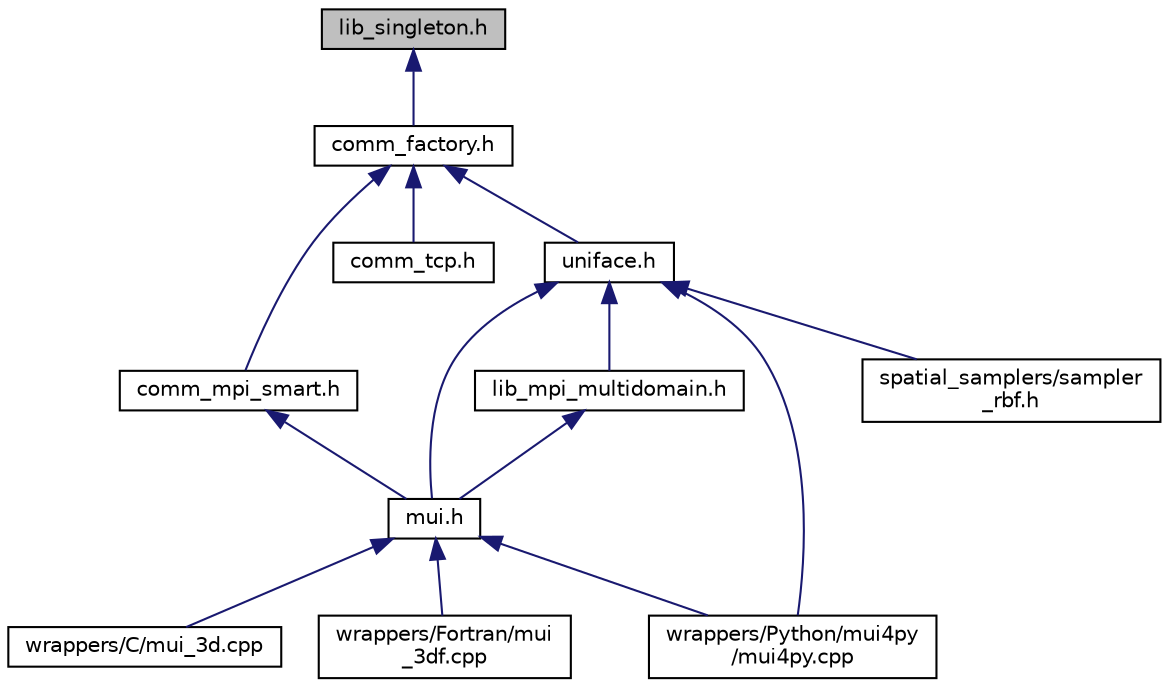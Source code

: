 digraph "lib_singleton.h"
{
 // LATEX_PDF_SIZE
  edge [fontname="Helvetica",fontsize="10",labelfontname="Helvetica",labelfontsize="10"];
  node [fontname="Helvetica",fontsize="10",shape=record];
  Node1 [label="lib_singleton.h",height=0.2,width=0.4,color="black", fillcolor="grey75", style="filled", fontcolor="black",tooltip="Base class to contain communicator in comm_factory.h."];
  Node1 -> Node2 [dir="back",color="midnightblue",fontsize="10",style="solid",fontname="Helvetica"];
  Node2 [label="comm_factory.h",height=0.2,width=0.4,color="black", fillcolor="white", style="filled",URL="$comm__factory_8h.html",tooltip="Structures and methods to create a new communicator based on chosen protocols."];
  Node2 -> Node3 [dir="back",color="midnightblue",fontsize="10",style="solid",fontname="Helvetica"];
  Node3 [label="comm_mpi_smart.h",height=0.2,width=0.4,color="black", fillcolor="white", style="filled",URL="$comm__mpi__smart_8h.html",tooltip="Structures and methods for a smart (communication reducing) communicator type."];
  Node3 -> Node4 [dir="back",color="midnightblue",fontsize="10",style="solid",fontname="Helvetica"];
  Node4 [label="mui.h",height=0.2,width=0.4,color="black", fillcolor="white", style="filled",URL="$mui_8h.html",tooltip="The main header file for MUI. Usually the only file that needs to be included in order to integrate i..."];
  Node4 -> Node5 [dir="back",color="midnightblue",fontsize="10",style="solid",fontname="Helvetica"];
  Node5 [label="wrappers/C/mui_3d.cpp",height=0.2,width=0.4,color="black", fillcolor="white", style="filled",URL="$mui__3d_8cpp.html",tooltip=" "];
  Node4 -> Node6 [dir="back",color="midnightblue",fontsize="10",style="solid",fontname="Helvetica"];
  Node6 [label="wrappers/Fortran/mui\l_3df.cpp",height=0.2,width=0.4,color="black", fillcolor="white", style="filled",URL="$mui__3df_8cpp.html",tooltip=" "];
  Node4 -> Node7 [dir="back",color="midnightblue",fontsize="10",style="solid",fontname="Helvetica"];
  Node7 [label="wrappers/Python/mui4py\l/mui4py.cpp",height=0.2,width=0.4,color="black", fillcolor="white", style="filled",URL="$mui4py_8cpp.html",tooltip=" "];
  Node2 -> Node8 [dir="back",color="midnightblue",fontsize="10",style="solid",fontname="Helvetica"];
  Node8 [label="comm_tcp.h",height=0.2,width=0.4,color="black", fillcolor="white", style="filled",URL="$comm__tcp_8h.html",tooltip="File containing class definition of base TCP communicator."];
  Node2 -> Node9 [dir="back",color="midnightblue",fontsize="10",style="solid",fontname="Helvetica"];
  Node9 [label="uniface.h",height=0.2,width=0.4,color="black", fillcolor="white", style="filled",URL="$uniface_8h.html",tooltip="Provides the majority of the useful functionality for MUI, including all fetch, commit and push funct..."];
  Node9 -> Node10 [dir="back",color="midnightblue",fontsize="10",style="solid",fontname="Helvetica"];
  Node10 [label="lib_mpi_multidomain.h",height=0.2,width=0.4,color="black", fillcolor="white", style="filled",URL="$lib__mpi__multidomain_8h.html",tooltip="Provides helper functions for creating and synchronising multiple MUI interfaces for a single domain."];
  Node10 -> Node4 [dir="back",color="midnightblue",fontsize="10",style="solid",fontname="Helvetica"];
  Node9 -> Node4 [dir="back",color="midnightblue",fontsize="10",style="solid",fontname="Helvetica"];
  Node9 -> Node11 [dir="back",color="midnightblue",fontsize="10",style="solid",fontname="Helvetica"];
  Node11 [label="spatial_samplers/sampler\l_rbf.h",height=0.2,width=0.4,color="black", fillcolor="white", style="filled",URL="$sampler__rbf_8h.html",tooltip="Spatial sampler using Gaussian Radial Basis Function interpolation."];
  Node9 -> Node7 [dir="back",color="midnightblue",fontsize="10",style="solid",fontname="Helvetica"];
}
